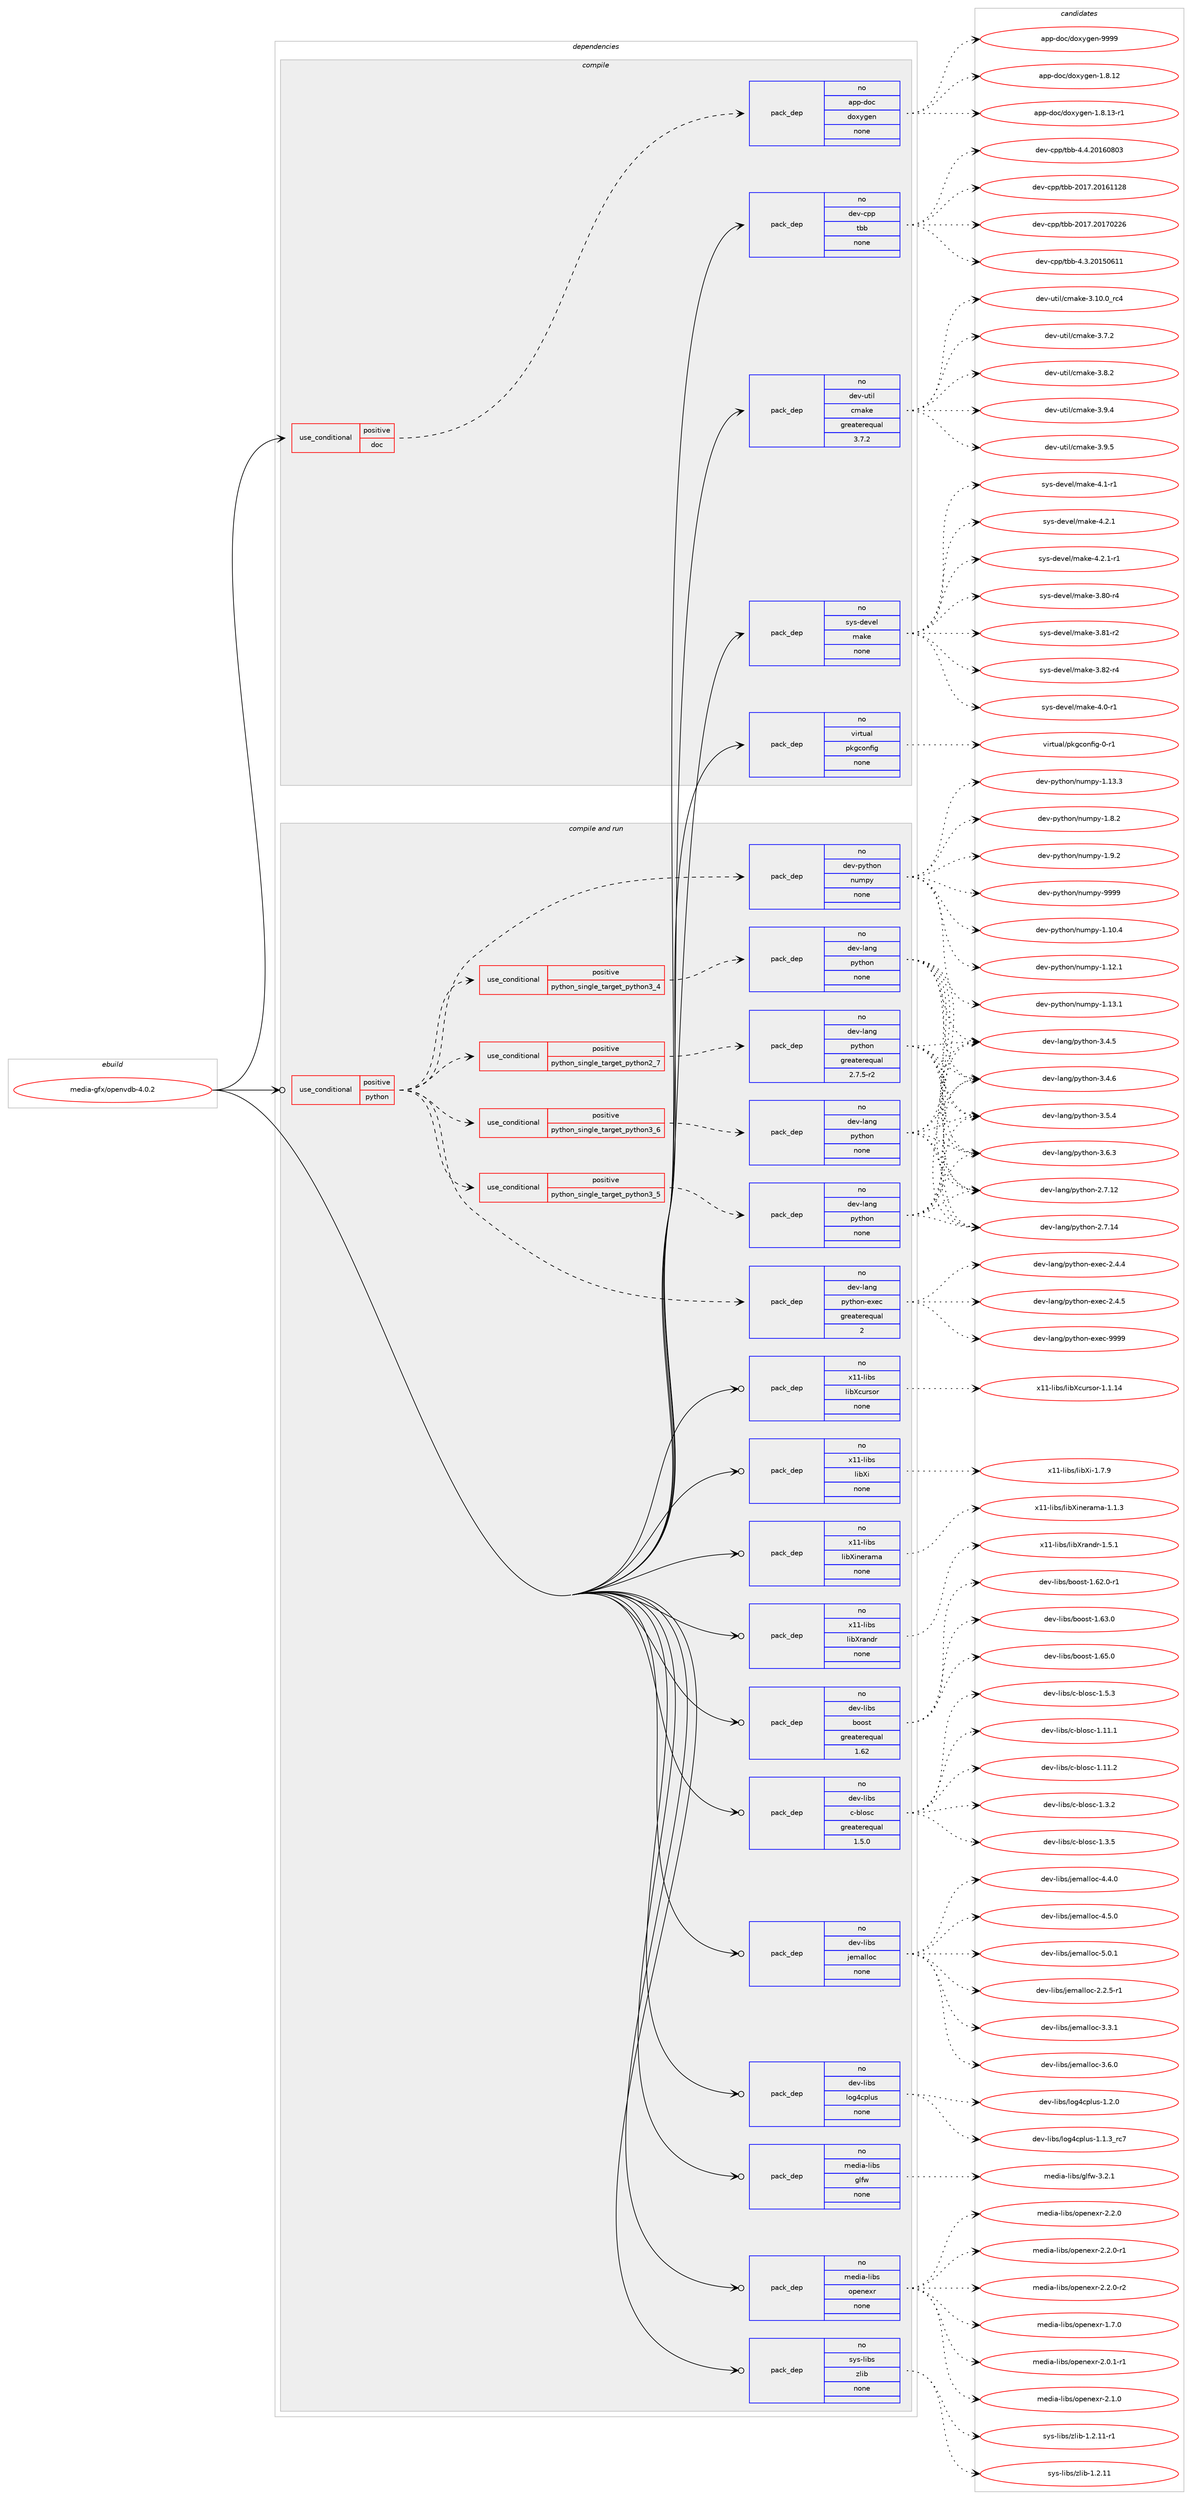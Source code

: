 digraph prolog {

# *************
# Graph options
# *************

newrank=true;
concentrate=true;
compound=true;
graph [rankdir=LR,fontname=Helvetica,fontsize=10,ranksep=1.5];#, ranksep=2.5, nodesep=0.2];
edge  [arrowhead=vee];
node  [fontname=Helvetica,fontsize=10];

# **********
# The ebuild
# **********

subgraph cluster_leftcol {
color=gray;
rank=same;
label=<<i>ebuild</i>>;
id [label="media-gfx/openvdb-4.0.2", color=red, width=4, href="../media-gfx/openvdb-4.0.2.svg"];
}

# ****************
# The dependencies
# ****************

subgraph cluster_midcol {
color=gray;
label=<<i>dependencies</i>>;
subgraph cluster_compile {
fillcolor="#eeeeee";
style=filled;
label=<<i>compile</i>>;
subgraph cond88369 {
dependency357130 [label=<<TABLE BORDER="0" CELLBORDER="1" CELLSPACING="0" CELLPADDING="4"><TR><TD ROWSPAN="3" CELLPADDING="10">use_conditional</TD></TR><TR><TD>positive</TD></TR><TR><TD>doc</TD></TR></TABLE>>, shape=none, color=red];
subgraph pack263323 {
dependency357131 [label=<<TABLE BORDER="0" CELLBORDER="1" CELLSPACING="0" CELLPADDING="4" WIDTH="220"><TR><TD ROWSPAN="6" CELLPADDING="30">pack_dep</TD></TR><TR><TD WIDTH="110">no</TD></TR><TR><TD>app-doc</TD></TR><TR><TD>doxygen</TD></TR><TR><TD>none</TD></TR><TR><TD></TD></TR></TABLE>>, shape=none, color=blue];
}
dependency357130:e -> dependency357131:w [weight=20,style="dashed",arrowhead="vee"];
}
id:e -> dependency357130:w [weight=20,style="solid",arrowhead="vee"];
subgraph pack263324 {
dependency357132 [label=<<TABLE BORDER="0" CELLBORDER="1" CELLSPACING="0" CELLPADDING="4" WIDTH="220"><TR><TD ROWSPAN="6" CELLPADDING="30">pack_dep</TD></TR><TR><TD WIDTH="110">no</TD></TR><TR><TD>dev-cpp</TD></TR><TR><TD>tbb</TD></TR><TR><TD>none</TD></TR><TR><TD></TD></TR></TABLE>>, shape=none, color=blue];
}
id:e -> dependency357132:w [weight=20,style="solid",arrowhead="vee"];
subgraph pack263325 {
dependency357133 [label=<<TABLE BORDER="0" CELLBORDER="1" CELLSPACING="0" CELLPADDING="4" WIDTH="220"><TR><TD ROWSPAN="6" CELLPADDING="30">pack_dep</TD></TR><TR><TD WIDTH="110">no</TD></TR><TR><TD>dev-util</TD></TR><TR><TD>cmake</TD></TR><TR><TD>greaterequal</TD></TR><TR><TD>3.7.2</TD></TR></TABLE>>, shape=none, color=blue];
}
id:e -> dependency357133:w [weight=20,style="solid",arrowhead="vee"];
subgraph pack263326 {
dependency357134 [label=<<TABLE BORDER="0" CELLBORDER="1" CELLSPACING="0" CELLPADDING="4" WIDTH="220"><TR><TD ROWSPAN="6" CELLPADDING="30">pack_dep</TD></TR><TR><TD WIDTH="110">no</TD></TR><TR><TD>sys-devel</TD></TR><TR><TD>make</TD></TR><TR><TD>none</TD></TR><TR><TD></TD></TR></TABLE>>, shape=none, color=blue];
}
id:e -> dependency357134:w [weight=20,style="solid",arrowhead="vee"];
subgraph pack263327 {
dependency357135 [label=<<TABLE BORDER="0" CELLBORDER="1" CELLSPACING="0" CELLPADDING="4" WIDTH="220"><TR><TD ROWSPAN="6" CELLPADDING="30">pack_dep</TD></TR><TR><TD WIDTH="110">no</TD></TR><TR><TD>virtual</TD></TR><TR><TD>pkgconfig</TD></TR><TR><TD>none</TD></TR><TR><TD></TD></TR></TABLE>>, shape=none, color=blue];
}
id:e -> dependency357135:w [weight=20,style="solid",arrowhead="vee"];
}
subgraph cluster_compileandrun {
fillcolor="#eeeeee";
style=filled;
label=<<i>compile and run</i>>;
subgraph cond88370 {
dependency357136 [label=<<TABLE BORDER="0" CELLBORDER="1" CELLSPACING="0" CELLPADDING="4"><TR><TD ROWSPAN="3" CELLPADDING="10">use_conditional</TD></TR><TR><TD>positive</TD></TR><TR><TD>python</TD></TR></TABLE>>, shape=none, color=red];
subgraph cond88371 {
dependency357137 [label=<<TABLE BORDER="0" CELLBORDER="1" CELLSPACING="0" CELLPADDING="4"><TR><TD ROWSPAN="3" CELLPADDING="10">use_conditional</TD></TR><TR><TD>positive</TD></TR><TR><TD>python_single_target_python2_7</TD></TR></TABLE>>, shape=none, color=red];
subgraph pack263328 {
dependency357138 [label=<<TABLE BORDER="0" CELLBORDER="1" CELLSPACING="0" CELLPADDING="4" WIDTH="220"><TR><TD ROWSPAN="6" CELLPADDING="30">pack_dep</TD></TR><TR><TD WIDTH="110">no</TD></TR><TR><TD>dev-lang</TD></TR><TR><TD>python</TD></TR><TR><TD>greaterequal</TD></TR><TR><TD>2.7.5-r2</TD></TR></TABLE>>, shape=none, color=blue];
}
dependency357137:e -> dependency357138:w [weight=20,style="dashed",arrowhead="vee"];
}
dependency357136:e -> dependency357137:w [weight=20,style="dashed",arrowhead="vee"];
subgraph cond88372 {
dependency357139 [label=<<TABLE BORDER="0" CELLBORDER="1" CELLSPACING="0" CELLPADDING="4"><TR><TD ROWSPAN="3" CELLPADDING="10">use_conditional</TD></TR><TR><TD>positive</TD></TR><TR><TD>python_single_target_python3_4</TD></TR></TABLE>>, shape=none, color=red];
subgraph pack263329 {
dependency357140 [label=<<TABLE BORDER="0" CELLBORDER="1" CELLSPACING="0" CELLPADDING="4" WIDTH="220"><TR><TD ROWSPAN="6" CELLPADDING="30">pack_dep</TD></TR><TR><TD WIDTH="110">no</TD></TR><TR><TD>dev-lang</TD></TR><TR><TD>python</TD></TR><TR><TD>none</TD></TR><TR><TD></TD></TR></TABLE>>, shape=none, color=blue];
}
dependency357139:e -> dependency357140:w [weight=20,style="dashed",arrowhead="vee"];
}
dependency357136:e -> dependency357139:w [weight=20,style="dashed",arrowhead="vee"];
subgraph cond88373 {
dependency357141 [label=<<TABLE BORDER="0" CELLBORDER="1" CELLSPACING="0" CELLPADDING="4"><TR><TD ROWSPAN="3" CELLPADDING="10">use_conditional</TD></TR><TR><TD>positive</TD></TR><TR><TD>python_single_target_python3_5</TD></TR></TABLE>>, shape=none, color=red];
subgraph pack263330 {
dependency357142 [label=<<TABLE BORDER="0" CELLBORDER="1" CELLSPACING="0" CELLPADDING="4" WIDTH="220"><TR><TD ROWSPAN="6" CELLPADDING="30">pack_dep</TD></TR><TR><TD WIDTH="110">no</TD></TR><TR><TD>dev-lang</TD></TR><TR><TD>python</TD></TR><TR><TD>none</TD></TR><TR><TD></TD></TR></TABLE>>, shape=none, color=blue];
}
dependency357141:e -> dependency357142:w [weight=20,style="dashed",arrowhead="vee"];
}
dependency357136:e -> dependency357141:w [weight=20,style="dashed",arrowhead="vee"];
subgraph cond88374 {
dependency357143 [label=<<TABLE BORDER="0" CELLBORDER="1" CELLSPACING="0" CELLPADDING="4"><TR><TD ROWSPAN="3" CELLPADDING="10">use_conditional</TD></TR><TR><TD>positive</TD></TR><TR><TD>python_single_target_python3_6</TD></TR></TABLE>>, shape=none, color=red];
subgraph pack263331 {
dependency357144 [label=<<TABLE BORDER="0" CELLBORDER="1" CELLSPACING="0" CELLPADDING="4" WIDTH="220"><TR><TD ROWSPAN="6" CELLPADDING="30">pack_dep</TD></TR><TR><TD WIDTH="110">no</TD></TR><TR><TD>dev-lang</TD></TR><TR><TD>python</TD></TR><TR><TD>none</TD></TR><TR><TD></TD></TR></TABLE>>, shape=none, color=blue];
}
dependency357143:e -> dependency357144:w [weight=20,style="dashed",arrowhead="vee"];
}
dependency357136:e -> dependency357143:w [weight=20,style="dashed",arrowhead="vee"];
subgraph pack263332 {
dependency357145 [label=<<TABLE BORDER="0" CELLBORDER="1" CELLSPACING="0" CELLPADDING="4" WIDTH="220"><TR><TD ROWSPAN="6" CELLPADDING="30">pack_dep</TD></TR><TR><TD WIDTH="110">no</TD></TR><TR><TD>dev-lang</TD></TR><TR><TD>python-exec</TD></TR><TR><TD>greaterequal</TD></TR><TR><TD>2</TD></TR></TABLE>>, shape=none, color=blue];
}
dependency357136:e -> dependency357145:w [weight=20,style="dashed",arrowhead="vee"];
subgraph pack263333 {
dependency357146 [label=<<TABLE BORDER="0" CELLBORDER="1" CELLSPACING="0" CELLPADDING="4" WIDTH="220"><TR><TD ROWSPAN="6" CELLPADDING="30">pack_dep</TD></TR><TR><TD WIDTH="110">no</TD></TR><TR><TD>dev-python</TD></TR><TR><TD>numpy</TD></TR><TR><TD>none</TD></TR><TR><TD></TD></TR></TABLE>>, shape=none, color=blue];
}
dependency357136:e -> dependency357146:w [weight=20,style="dashed",arrowhead="vee"];
}
id:e -> dependency357136:w [weight=20,style="solid",arrowhead="odotvee"];
subgraph pack263334 {
dependency357147 [label=<<TABLE BORDER="0" CELLBORDER="1" CELLSPACING="0" CELLPADDING="4" WIDTH="220"><TR><TD ROWSPAN="6" CELLPADDING="30">pack_dep</TD></TR><TR><TD WIDTH="110">no</TD></TR><TR><TD>dev-libs</TD></TR><TR><TD>boost</TD></TR><TR><TD>greaterequal</TD></TR><TR><TD>1.62</TD></TR></TABLE>>, shape=none, color=blue];
}
id:e -> dependency357147:w [weight=20,style="solid",arrowhead="odotvee"];
subgraph pack263335 {
dependency357148 [label=<<TABLE BORDER="0" CELLBORDER="1" CELLSPACING="0" CELLPADDING="4" WIDTH="220"><TR><TD ROWSPAN="6" CELLPADDING="30">pack_dep</TD></TR><TR><TD WIDTH="110">no</TD></TR><TR><TD>dev-libs</TD></TR><TR><TD>c-blosc</TD></TR><TR><TD>greaterequal</TD></TR><TR><TD>1.5.0</TD></TR></TABLE>>, shape=none, color=blue];
}
id:e -> dependency357148:w [weight=20,style="solid",arrowhead="odotvee"];
subgraph pack263336 {
dependency357149 [label=<<TABLE BORDER="0" CELLBORDER="1" CELLSPACING="0" CELLPADDING="4" WIDTH="220"><TR><TD ROWSPAN="6" CELLPADDING="30">pack_dep</TD></TR><TR><TD WIDTH="110">no</TD></TR><TR><TD>dev-libs</TD></TR><TR><TD>jemalloc</TD></TR><TR><TD>none</TD></TR><TR><TD></TD></TR></TABLE>>, shape=none, color=blue];
}
id:e -> dependency357149:w [weight=20,style="solid",arrowhead="odotvee"];
subgraph pack263337 {
dependency357150 [label=<<TABLE BORDER="0" CELLBORDER="1" CELLSPACING="0" CELLPADDING="4" WIDTH="220"><TR><TD ROWSPAN="6" CELLPADDING="30">pack_dep</TD></TR><TR><TD WIDTH="110">no</TD></TR><TR><TD>dev-libs</TD></TR><TR><TD>log4cplus</TD></TR><TR><TD>none</TD></TR><TR><TD></TD></TR></TABLE>>, shape=none, color=blue];
}
id:e -> dependency357150:w [weight=20,style="solid",arrowhead="odotvee"];
subgraph pack263338 {
dependency357151 [label=<<TABLE BORDER="0" CELLBORDER="1" CELLSPACING="0" CELLPADDING="4" WIDTH="220"><TR><TD ROWSPAN="6" CELLPADDING="30">pack_dep</TD></TR><TR><TD WIDTH="110">no</TD></TR><TR><TD>media-libs</TD></TR><TR><TD>glfw</TD></TR><TR><TD>none</TD></TR><TR><TD></TD></TR></TABLE>>, shape=none, color=blue];
}
id:e -> dependency357151:w [weight=20,style="solid",arrowhead="odotvee"];
subgraph pack263339 {
dependency357152 [label=<<TABLE BORDER="0" CELLBORDER="1" CELLSPACING="0" CELLPADDING="4" WIDTH="220"><TR><TD ROWSPAN="6" CELLPADDING="30">pack_dep</TD></TR><TR><TD WIDTH="110">no</TD></TR><TR><TD>media-libs</TD></TR><TR><TD>openexr</TD></TR><TR><TD>none</TD></TR><TR><TD></TD></TR></TABLE>>, shape=none, color=blue];
}
id:e -> dependency357152:w [weight=20,style="solid",arrowhead="odotvee"];
subgraph pack263340 {
dependency357153 [label=<<TABLE BORDER="0" CELLBORDER="1" CELLSPACING="0" CELLPADDING="4" WIDTH="220"><TR><TD ROWSPAN="6" CELLPADDING="30">pack_dep</TD></TR><TR><TD WIDTH="110">no</TD></TR><TR><TD>sys-libs</TD></TR><TR><TD>zlib</TD></TR><TR><TD>none</TD></TR><TR><TD></TD></TR></TABLE>>, shape=none, color=blue];
}
id:e -> dependency357153:w [weight=20,style="solid",arrowhead="odotvee"];
subgraph pack263341 {
dependency357154 [label=<<TABLE BORDER="0" CELLBORDER="1" CELLSPACING="0" CELLPADDING="4" WIDTH="220"><TR><TD ROWSPAN="6" CELLPADDING="30">pack_dep</TD></TR><TR><TD WIDTH="110">no</TD></TR><TR><TD>x11-libs</TD></TR><TR><TD>libXcursor</TD></TR><TR><TD>none</TD></TR><TR><TD></TD></TR></TABLE>>, shape=none, color=blue];
}
id:e -> dependency357154:w [weight=20,style="solid",arrowhead="odotvee"];
subgraph pack263342 {
dependency357155 [label=<<TABLE BORDER="0" CELLBORDER="1" CELLSPACING="0" CELLPADDING="4" WIDTH="220"><TR><TD ROWSPAN="6" CELLPADDING="30">pack_dep</TD></TR><TR><TD WIDTH="110">no</TD></TR><TR><TD>x11-libs</TD></TR><TR><TD>libXi</TD></TR><TR><TD>none</TD></TR><TR><TD></TD></TR></TABLE>>, shape=none, color=blue];
}
id:e -> dependency357155:w [weight=20,style="solid",arrowhead="odotvee"];
subgraph pack263343 {
dependency357156 [label=<<TABLE BORDER="0" CELLBORDER="1" CELLSPACING="0" CELLPADDING="4" WIDTH="220"><TR><TD ROWSPAN="6" CELLPADDING="30">pack_dep</TD></TR><TR><TD WIDTH="110">no</TD></TR><TR><TD>x11-libs</TD></TR><TR><TD>libXinerama</TD></TR><TR><TD>none</TD></TR><TR><TD></TD></TR></TABLE>>, shape=none, color=blue];
}
id:e -> dependency357156:w [weight=20,style="solid",arrowhead="odotvee"];
subgraph pack263344 {
dependency357157 [label=<<TABLE BORDER="0" CELLBORDER="1" CELLSPACING="0" CELLPADDING="4" WIDTH="220"><TR><TD ROWSPAN="6" CELLPADDING="30">pack_dep</TD></TR><TR><TD WIDTH="110">no</TD></TR><TR><TD>x11-libs</TD></TR><TR><TD>libXrandr</TD></TR><TR><TD>none</TD></TR><TR><TD></TD></TR></TABLE>>, shape=none, color=blue];
}
id:e -> dependency357157:w [weight=20,style="solid",arrowhead="odotvee"];
}
subgraph cluster_run {
fillcolor="#eeeeee";
style=filled;
label=<<i>run</i>>;
}
}

# **************
# The candidates
# **************

subgraph cluster_choices {
rank=same;
color=gray;
label=<<i>candidates</i>>;

subgraph choice263323 {
color=black;
nodesep=1;
choice9711211245100111994710011112012110310111045494656464950 [label="app-doc/doxygen-1.8.12", color=red, width=4,href="../app-doc/doxygen-1.8.12.svg"];
choice97112112451001119947100111120121103101110454946564649514511449 [label="app-doc/doxygen-1.8.13-r1", color=red, width=4,href="../app-doc/doxygen-1.8.13-r1.svg"];
choice971121124510011199471001111201211031011104557575757 [label="app-doc/doxygen-9999", color=red, width=4,href="../app-doc/doxygen-9999.svg"];
dependency357131:e -> choice9711211245100111994710011112012110310111045494656464950:w [style=dotted,weight="100"];
dependency357131:e -> choice97112112451001119947100111120121103101110454946564649514511449:w [style=dotted,weight="100"];
dependency357131:e -> choice971121124510011199471001111201211031011104557575757:w [style=dotted,weight="100"];
}
subgraph choice263324 {
color=black;
nodesep=1;
choice10010111845991121124711698984550484955465048495449495056 [label="dev-cpp/tbb-2017.20161128", color=red, width=4,href="../dev-cpp/tbb-2017.20161128.svg"];
choice10010111845991121124711698984550484955465048495548505054 [label="dev-cpp/tbb-2017.20170226", color=red, width=4,href="../dev-cpp/tbb-2017.20170226.svg"];
choice100101118459911211247116989845524651465048495348544949 [label="dev-cpp/tbb-4.3.20150611", color=red, width=4,href="../dev-cpp/tbb-4.3.20150611.svg"];
choice100101118459911211247116989845524652465048495448564851 [label="dev-cpp/tbb-4.4.20160803", color=red, width=4,href="../dev-cpp/tbb-4.4.20160803.svg"];
dependency357132:e -> choice10010111845991121124711698984550484955465048495449495056:w [style=dotted,weight="100"];
dependency357132:e -> choice10010111845991121124711698984550484955465048495548505054:w [style=dotted,weight="100"];
dependency357132:e -> choice100101118459911211247116989845524651465048495348544949:w [style=dotted,weight="100"];
dependency357132:e -> choice100101118459911211247116989845524652465048495448564851:w [style=dotted,weight="100"];
}
subgraph choice263325 {
color=black;
nodesep=1;
choice1001011184511711610510847991099710710145514649484648951149952 [label="dev-util/cmake-3.10.0_rc4", color=red, width=4,href="../dev-util/cmake-3.10.0_rc4.svg"];
choice10010111845117116105108479910997107101455146554650 [label="dev-util/cmake-3.7.2", color=red, width=4,href="../dev-util/cmake-3.7.2.svg"];
choice10010111845117116105108479910997107101455146564650 [label="dev-util/cmake-3.8.2", color=red, width=4,href="../dev-util/cmake-3.8.2.svg"];
choice10010111845117116105108479910997107101455146574652 [label="dev-util/cmake-3.9.4", color=red, width=4,href="../dev-util/cmake-3.9.4.svg"];
choice10010111845117116105108479910997107101455146574653 [label="dev-util/cmake-3.9.5", color=red, width=4,href="../dev-util/cmake-3.9.5.svg"];
dependency357133:e -> choice1001011184511711610510847991099710710145514649484648951149952:w [style=dotted,weight="100"];
dependency357133:e -> choice10010111845117116105108479910997107101455146554650:w [style=dotted,weight="100"];
dependency357133:e -> choice10010111845117116105108479910997107101455146564650:w [style=dotted,weight="100"];
dependency357133:e -> choice10010111845117116105108479910997107101455146574652:w [style=dotted,weight="100"];
dependency357133:e -> choice10010111845117116105108479910997107101455146574653:w [style=dotted,weight="100"];
}
subgraph choice263326 {
color=black;
nodesep=1;
choice11512111545100101118101108471099710710145514656484511452 [label="sys-devel/make-3.80-r4", color=red, width=4,href="../sys-devel/make-3.80-r4.svg"];
choice11512111545100101118101108471099710710145514656494511450 [label="sys-devel/make-3.81-r2", color=red, width=4,href="../sys-devel/make-3.81-r2.svg"];
choice11512111545100101118101108471099710710145514656504511452 [label="sys-devel/make-3.82-r4", color=red, width=4,href="../sys-devel/make-3.82-r4.svg"];
choice115121115451001011181011084710997107101455246484511449 [label="sys-devel/make-4.0-r1", color=red, width=4,href="../sys-devel/make-4.0-r1.svg"];
choice115121115451001011181011084710997107101455246494511449 [label="sys-devel/make-4.1-r1", color=red, width=4,href="../sys-devel/make-4.1-r1.svg"];
choice115121115451001011181011084710997107101455246504649 [label="sys-devel/make-4.2.1", color=red, width=4,href="../sys-devel/make-4.2.1.svg"];
choice1151211154510010111810110847109971071014552465046494511449 [label="sys-devel/make-4.2.1-r1", color=red, width=4,href="../sys-devel/make-4.2.1-r1.svg"];
dependency357134:e -> choice11512111545100101118101108471099710710145514656484511452:w [style=dotted,weight="100"];
dependency357134:e -> choice11512111545100101118101108471099710710145514656494511450:w [style=dotted,weight="100"];
dependency357134:e -> choice11512111545100101118101108471099710710145514656504511452:w [style=dotted,weight="100"];
dependency357134:e -> choice115121115451001011181011084710997107101455246484511449:w [style=dotted,weight="100"];
dependency357134:e -> choice115121115451001011181011084710997107101455246494511449:w [style=dotted,weight="100"];
dependency357134:e -> choice115121115451001011181011084710997107101455246504649:w [style=dotted,weight="100"];
dependency357134:e -> choice1151211154510010111810110847109971071014552465046494511449:w [style=dotted,weight="100"];
}
subgraph choice263327 {
color=black;
nodesep=1;
choice11810511411611797108471121071039911111010210510345484511449 [label="virtual/pkgconfig-0-r1", color=red, width=4,href="../virtual/pkgconfig-0-r1.svg"];
dependency357135:e -> choice11810511411611797108471121071039911111010210510345484511449:w [style=dotted,weight="100"];
}
subgraph choice263328 {
color=black;
nodesep=1;
choice10010111845108971101034711212111610411111045504655464950 [label="dev-lang/python-2.7.12", color=red, width=4,href="../dev-lang/python-2.7.12.svg"];
choice10010111845108971101034711212111610411111045504655464952 [label="dev-lang/python-2.7.14", color=red, width=4,href="../dev-lang/python-2.7.14.svg"];
choice100101118451089711010347112121116104111110455146524653 [label="dev-lang/python-3.4.5", color=red, width=4,href="../dev-lang/python-3.4.5.svg"];
choice100101118451089711010347112121116104111110455146524654 [label="dev-lang/python-3.4.6", color=red, width=4,href="../dev-lang/python-3.4.6.svg"];
choice100101118451089711010347112121116104111110455146534652 [label="dev-lang/python-3.5.4", color=red, width=4,href="../dev-lang/python-3.5.4.svg"];
choice100101118451089711010347112121116104111110455146544651 [label="dev-lang/python-3.6.3", color=red, width=4,href="../dev-lang/python-3.6.3.svg"];
dependency357138:e -> choice10010111845108971101034711212111610411111045504655464950:w [style=dotted,weight="100"];
dependency357138:e -> choice10010111845108971101034711212111610411111045504655464952:w [style=dotted,weight="100"];
dependency357138:e -> choice100101118451089711010347112121116104111110455146524653:w [style=dotted,weight="100"];
dependency357138:e -> choice100101118451089711010347112121116104111110455146524654:w [style=dotted,weight="100"];
dependency357138:e -> choice100101118451089711010347112121116104111110455146534652:w [style=dotted,weight="100"];
dependency357138:e -> choice100101118451089711010347112121116104111110455146544651:w [style=dotted,weight="100"];
}
subgraph choice263329 {
color=black;
nodesep=1;
choice10010111845108971101034711212111610411111045504655464950 [label="dev-lang/python-2.7.12", color=red, width=4,href="../dev-lang/python-2.7.12.svg"];
choice10010111845108971101034711212111610411111045504655464952 [label="dev-lang/python-2.7.14", color=red, width=4,href="../dev-lang/python-2.7.14.svg"];
choice100101118451089711010347112121116104111110455146524653 [label="dev-lang/python-3.4.5", color=red, width=4,href="../dev-lang/python-3.4.5.svg"];
choice100101118451089711010347112121116104111110455146524654 [label="dev-lang/python-3.4.6", color=red, width=4,href="../dev-lang/python-3.4.6.svg"];
choice100101118451089711010347112121116104111110455146534652 [label="dev-lang/python-3.5.4", color=red, width=4,href="../dev-lang/python-3.5.4.svg"];
choice100101118451089711010347112121116104111110455146544651 [label="dev-lang/python-3.6.3", color=red, width=4,href="../dev-lang/python-3.6.3.svg"];
dependency357140:e -> choice10010111845108971101034711212111610411111045504655464950:w [style=dotted,weight="100"];
dependency357140:e -> choice10010111845108971101034711212111610411111045504655464952:w [style=dotted,weight="100"];
dependency357140:e -> choice100101118451089711010347112121116104111110455146524653:w [style=dotted,weight="100"];
dependency357140:e -> choice100101118451089711010347112121116104111110455146524654:w [style=dotted,weight="100"];
dependency357140:e -> choice100101118451089711010347112121116104111110455146534652:w [style=dotted,weight="100"];
dependency357140:e -> choice100101118451089711010347112121116104111110455146544651:w [style=dotted,weight="100"];
}
subgraph choice263330 {
color=black;
nodesep=1;
choice10010111845108971101034711212111610411111045504655464950 [label="dev-lang/python-2.7.12", color=red, width=4,href="../dev-lang/python-2.7.12.svg"];
choice10010111845108971101034711212111610411111045504655464952 [label="dev-lang/python-2.7.14", color=red, width=4,href="../dev-lang/python-2.7.14.svg"];
choice100101118451089711010347112121116104111110455146524653 [label="dev-lang/python-3.4.5", color=red, width=4,href="../dev-lang/python-3.4.5.svg"];
choice100101118451089711010347112121116104111110455146524654 [label="dev-lang/python-3.4.6", color=red, width=4,href="../dev-lang/python-3.4.6.svg"];
choice100101118451089711010347112121116104111110455146534652 [label="dev-lang/python-3.5.4", color=red, width=4,href="../dev-lang/python-3.5.4.svg"];
choice100101118451089711010347112121116104111110455146544651 [label="dev-lang/python-3.6.3", color=red, width=4,href="../dev-lang/python-3.6.3.svg"];
dependency357142:e -> choice10010111845108971101034711212111610411111045504655464950:w [style=dotted,weight="100"];
dependency357142:e -> choice10010111845108971101034711212111610411111045504655464952:w [style=dotted,weight="100"];
dependency357142:e -> choice100101118451089711010347112121116104111110455146524653:w [style=dotted,weight="100"];
dependency357142:e -> choice100101118451089711010347112121116104111110455146524654:w [style=dotted,weight="100"];
dependency357142:e -> choice100101118451089711010347112121116104111110455146534652:w [style=dotted,weight="100"];
dependency357142:e -> choice100101118451089711010347112121116104111110455146544651:w [style=dotted,weight="100"];
}
subgraph choice263331 {
color=black;
nodesep=1;
choice10010111845108971101034711212111610411111045504655464950 [label="dev-lang/python-2.7.12", color=red, width=4,href="../dev-lang/python-2.7.12.svg"];
choice10010111845108971101034711212111610411111045504655464952 [label="dev-lang/python-2.7.14", color=red, width=4,href="../dev-lang/python-2.7.14.svg"];
choice100101118451089711010347112121116104111110455146524653 [label="dev-lang/python-3.4.5", color=red, width=4,href="../dev-lang/python-3.4.5.svg"];
choice100101118451089711010347112121116104111110455146524654 [label="dev-lang/python-3.4.6", color=red, width=4,href="../dev-lang/python-3.4.6.svg"];
choice100101118451089711010347112121116104111110455146534652 [label="dev-lang/python-3.5.4", color=red, width=4,href="../dev-lang/python-3.5.4.svg"];
choice100101118451089711010347112121116104111110455146544651 [label="dev-lang/python-3.6.3", color=red, width=4,href="../dev-lang/python-3.6.3.svg"];
dependency357144:e -> choice10010111845108971101034711212111610411111045504655464950:w [style=dotted,weight="100"];
dependency357144:e -> choice10010111845108971101034711212111610411111045504655464952:w [style=dotted,weight="100"];
dependency357144:e -> choice100101118451089711010347112121116104111110455146524653:w [style=dotted,weight="100"];
dependency357144:e -> choice100101118451089711010347112121116104111110455146524654:w [style=dotted,weight="100"];
dependency357144:e -> choice100101118451089711010347112121116104111110455146534652:w [style=dotted,weight="100"];
dependency357144:e -> choice100101118451089711010347112121116104111110455146544651:w [style=dotted,weight="100"];
}
subgraph choice263332 {
color=black;
nodesep=1;
choice1001011184510897110103471121211161041111104510112010199455046524652 [label="dev-lang/python-exec-2.4.4", color=red, width=4,href="../dev-lang/python-exec-2.4.4.svg"];
choice1001011184510897110103471121211161041111104510112010199455046524653 [label="dev-lang/python-exec-2.4.5", color=red, width=4,href="../dev-lang/python-exec-2.4.5.svg"];
choice10010111845108971101034711212111610411111045101120101994557575757 [label="dev-lang/python-exec-9999", color=red, width=4,href="../dev-lang/python-exec-9999.svg"];
dependency357145:e -> choice1001011184510897110103471121211161041111104510112010199455046524652:w [style=dotted,weight="100"];
dependency357145:e -> choice1001011184510897110103471121211161041111104510112010199455046524653:w [style=dotted,weight="100"];
dependency357145:e -> choice10010111845108971101034711212111610411111045101120101994557575757:w [style=dotted,weight="100"];
}
subgraph choice263333 {
color=black;
nodesep=1;
choice100101118451121211161041111104711011710911212145494649484652 [label="dev-python/numpy-1.10.4", color=red, width=4,href="../dev-python/numpy-1.10.4.svg"];
choice100101118451121211161041111104711011710911212145494649504649 [label="dev-python/numpy-1.12.1", color=red, width=4,href="../dev-python/numpy-1.12.1.svg"];
choice100101118451121211161041111104711011710911212145494649514649 [label="dev-python/numpy-1.13.1", color=red, width=4,href="../dev-python/numpy-1.13.1.svg"];
choice100101118451121211161041111104711011710911212145494649514651 [label="dev-python/numpy-1.13.3", color=red, width=4,href="../dev-python/numpy-1.13.3.svg"];
choice1001011184511212111610411111047110117109112121454946564650 [label="dev-python/numpy-1.8.2", color=red, width=4,href="../dev-python/numpy-1.8.2.svg"];
choice1001011184511212111610411111047110117109112121454946574650 [label="dev-python/numpy-1.9.2", color=red, width=4,href="../dev-python/numpy-1.9.2.svg"];
choice10010111845112121116104111110471101171091121214557575757 [label="dev-python/numpy-9999", color=red, width=4,href="../dev-python/numpy-9999.svg"];
dependency357146:e -> choice100101118451121211161041111104711011710911212145494649484652:w [style=dotted,weight="100"];
dependency357146:e -> choice100101118451121211161041111104711011710911212145494649504649:w [style=dotted,weight="100"];
dependency357146:e -> choice100101118451121211161041111104711011710911212145494649514649:w [style=dotted,weight="100"];
dependency357146:e -> choice100101118451121211161041111104711011710911212145494649514651:w [style=dotted,weight="100"];
dependency357146:e -> choice1001011184511212111610411111047110117109112121454946564650:w [style=dotted,weight="100"];
dependency357146:e -> choice1001011184511212111610411111047110117109112121454946574650:w [style=dotted,weight="100"];
dependency357146:e -> choice10010111845112121116104111110471101171091121214557575757:w [style=dotted,weight="100"];
}
subgraph choice263334 {
color=black;
nodesep=1;
choice10010111845108105981154798111111115116454946545046484511449 [label="dev-libs/boost-1.62.0-r1", color=red, width=4,href="../dev-libs/boost-1.62.0-r1.svg"];
choice1001011184510810598115479811111111511645494654514648 [label="dev-libs/boost-1.63.0", color=red, width=4,href="../dev-libs/boost-1.63.0.svg"];
choice1001011184510810598115479811111111511645494654534648 [label="dev-libs/boost-1.65.0", color=red, width=4,href="../dev-libs/boost-1.65.0.svg"];
dependency357147:e -> choice10010111845108105981154798111111115116454946545046484511449:w [style=dotted,weight="100"];
dependency357147:e -> choice1001011184510810598115479811111111511645494654514648:w [style=dotted,weight="100"];
dependency357147:e -> choice1001011184510810598115479811111111511645494654534648:w [style=dotted,weight="100"];
}
subgraph choice263335 {
color=black;
nodesep=1;
choice1001011184510810598115479945981081111159945494649494649 [label="dev-libs/c-blosc-1.11.1", color=red, width=4,href="../dev-libs/c-blosc-1.11.1.svg"];
choice1001011184510810598115479945981081111159945494649494650 [label="dev-libs/c-blosc-1.11.2", color=red, width=4,href="../dev-libs/c-blosc-1.11.2.svg"];
choice10010111845108105981154799459810811111599454946514650 [label="dev-libs/c-blosc-1.3.2", color=red, width=4,href="../dev-libs/c-blosc-1.3.2.svg"];
choice10010111845108105981154799459810811111599454946514653 [label="dev-libs/c-blosc-1.3.5", color=red, width=4,href="../dev-libs/c-blosc-1.3.5.svg"];
choice10010111845108105981154799459810811111599454946534651 [label="dev-libs/c-blosc-1.5.3", color=red, width=4,href="../dev-libs/c-blosc-1.5.3.svg"];
dependency357148:e -> choice1001011184510810598115479945981081111159945494649494649:w [style=dotted,weight="100"];
dependency357148:e -> choice1001011184510810598115479945981081111159945494649494650:w [style=dotted,weight="100"];
dependency357148:e -> choice10010111845108105981154799459810811111599454946514650:w [style=dotted,weight="100"];
dependency357148:e -> choice10010111845108105981154799459810811111599454946514653:w [style=dotted,weight="100"];
dependency357148:e -> choice10010111845108105981154799459810811111599454946534651:w [style=dotted,weight="100"];
}
subgraph choice263336 {
color=black;
nodesep=1;
choice10010111845108105981154710610110997108108111994550465046534511449 [label="dev-libs/jemalloc-2.2.5-r1", color=red, width=4,href="../dev-libs/jemalloc-2.2.5-r1.svg"];
choice1001011184510810598115471061011099710810811199455146514649 [label="dev-libs/jemalloc-3.3.1", color=red, width=4,href="../dev-libs/jemalloc-3.3.1.svg"];
choice1001011184510810598115471061011099710810811199455146544648 [label="dev-libs/jemalloc-3.6.0", color=red, width=4,href="../dev-libs/jemalloc-3.6.0.svg"];
choice1001011184510810598115471061011099710810811199455246524648 [label="dev-libs/jemalloc-4.4.0", color=red, width=4,href="../dev-libs/jemalloc-4.4.0.svg"];
choice1001011184510810598115471061011099710810811199455246534648 [label="dev-libs/jemalloc-4.5.0", color=red, width=4,href="../dev-libs/jemalloc-4.5.0.svg"];
choice1001011184510810598115471061011099710810811199455346484649 [label="dev-libs/jemalloc-5.0.1", color=red, width=4,href="../dev-libs/jemalloc-5.0.1.svg"];
dependency357149:e -> choice10010111845108105981154710610110997108108111994550465046534511449:w [style=dotted,weight="100"];
dependency357149:e -> choice1001011184510810598115471061011099710810811199455146514649:w [style=dotted,weight="100"];
dependency357149:e -> choice1001011184510810598115471061011099710810811199455146544648:w [style=dotted,weight="100"];
dependency357149:e -> choice1001011184510810598115471061011099710810811199455246524648:w [style=dotted,weight="100"];
dependency357149:e -> choice1001011184510810598115471061011099710810811199455246534648:w [style=dotted,weight="100"];
dependency357149:e -> choice1001011184510810598115471061011099710810811199455346484649:w [style=dotted,weight="100"];
}
subgraph choice263337 {
color=black;
nodesep=1;
choice1001011184510810598115471081111035299112108117115454946494651951149955 [label="dev-libs/log4cplus-1.1.3_rc7", color=red, width=4,href="../dev-libs/log4cplus-1.1.3_rc7.svg"];
choice1001011184510810598115471081111035299112108117115454946504648 [label="dev-libs/log4cplus-1.2.0", color=red, width=4,href="../dev-libs/log4cplus-1.2.0.svg"];
dependency357150:e -> choice1001011184510810598115471081111035299112108117115454946494651951149955:w [style=dotted,weight="100"];
dependency357150:e -> choice1001011184510810598115471081111035299112108117115454946504648:w [style=dotted,weight="100"];
}
subgraph choice263338 {
color=black;
nodesep=1;
choice10910110010597451081059811547103108102119455146504649 [label="media-libs/glfw-3.2.1", color=red, width=4,href="../media-libs/glfw-3.2.1.svg"];
dependency357151:e -> choice10910110010597451081059811547103108102119455146504649:w [style=dotted,weight="100"];
}
subgraph choice263339 {
color=black;
nodesep=1;
choice10910110010597451081059811547111112101110101120114454946554648 [label="media-libs/openexr-1.7.0", color=red, width=4,href="../media-libs/openexr-1.7.0.svg"];
choice109101100105974510810598115471111121011101011201144550464846494511449 [label="media-libs/openexr-2.0.1-r1", color=red, width=4,href="../media-libs/openexr-2.0.1-r1.svg"];
choice10910110010597451081059811547111112101110101120114455046494648 [label="media-libs/openexr-2.1.0", color=red, width=4,href="../media-libs/openexr-2.1.0.svg"];
choice10910110010597451081059811547111112101110101120114455046504648 [label="media-libs/openexr-2.2.0", color=red, width=4,href="../media-libs/openexr-2.2.0.svg"];
choice109101100105974510810598115471111121011101011201144550465046484511449 [label="media-libs/openexr-2.2.0-r1", color=red, width=4,href="../media-libs/openexr-2.2.0-r1.svg"];
choice109101100105974510810598115471111121011101011201144550465046484511450 [label="media-libs/openexr-2.2.0-r2", color=red, width=4,href="../media-libs/openexr-2.2.0-r2.svg"];
dependency357152:e -> choice10910110010597451081059811547111112101110101120114454946554648:w [style=dotted,weight="100"];
dependency357152:e -> choice109101100105974510810598115471111121011101011201144550464846494511449:w [style=dotted,weight="100"];
dependency357152:e -> choice10910110010597451081059811547111112101110101120114455046494648:w [style=dotted,weight="100"];
dependency357152:e -> choice10910110010597451081059811547111112101110101120114455046504648:w [style=dotted,weight="100"];
dependency357152:e -> choice109101100105974510810598115471111121011101011201144550465046484511449:w [style=dotted,weight="100"];
dependency357152:e -> choice109101100105974510810598115471111121011101011201144550465046484511450:w [style=dotted,weight="100"];
}
subgraph choice263340 {
color=black;
nodesep=1;
choice1151211154510810598115471221081059845494650464949 [label="sys-libs/zlib-1.2.11", color=red, width=4,href="../sys-libs/zlib-1.2.11.svg"];
choice11512111545108105981154712210810598454946504649494511449 [label="sys-libs/zlib-1.2.11-r1", color=red, width=4,href="../sys-libs/zlib-1.2.11-r1.svg"];
dependency357153:e -> choice1151211154510810598115471221081059845494650464949:w [style=dotted,weight="100"];
dependency357153:e -> choice11512111545108105981154712210810598454946504649494511449:w [style=dotted,weight="100"];
}
subgraph choice263341 {
color=black;
nodesep=1;
choice120494945108105981154710810598889911711411511111445494649464952 [label="x11-libs/libXcursor-1.1.14", color=red, width=4,href="../x11-libs/libXcursor-1.1.14.svg"];
dependency357154:e -> choice120494945108105981154710810598889911711411511111445494649464952:w [style=dotted,weight="100"];
}
subgraph choice263342 {
color=black;
nodesep=1;
choice12049494510810598115471081059888105454946554657 [label="x11-libs/libXi-1.7.9", color=red, width=4,href="../x11-libs/libXi-1.7.9.svg"];
dependency357155:e -> choice12049494510810598115471081059888105454946554657:w [style=dotted,weight="100"];
}
subgraph choice263343 {
color=black;
nodesep=1;
choice120494945108105981154710810598881051101011149710997454946494651 [label="x11-libs/libXinerama-1.1.3", color=red, width=4,href="../x11-libs/libXinerama-1.1.3.svg"];
dependency357156:e -> choice120494945108105981154710810598881051101011149710997454946494651:w [style=dotted,weight="100"];
}
subgraph choice263344 {
color=black;
nodesep=1;
choice1204949451081059811547108105988811497110100114454946534649 [label="x11-libs/libXrandr-1.5.1", color=red, width=4,href="../x11-libs/libXrandr-1.5.1.svg"];
dependency357157:e -> choice1204949451081059811547108105988811497110100114454946534649:w [style=dotted,weight="100"];
}
}

}
